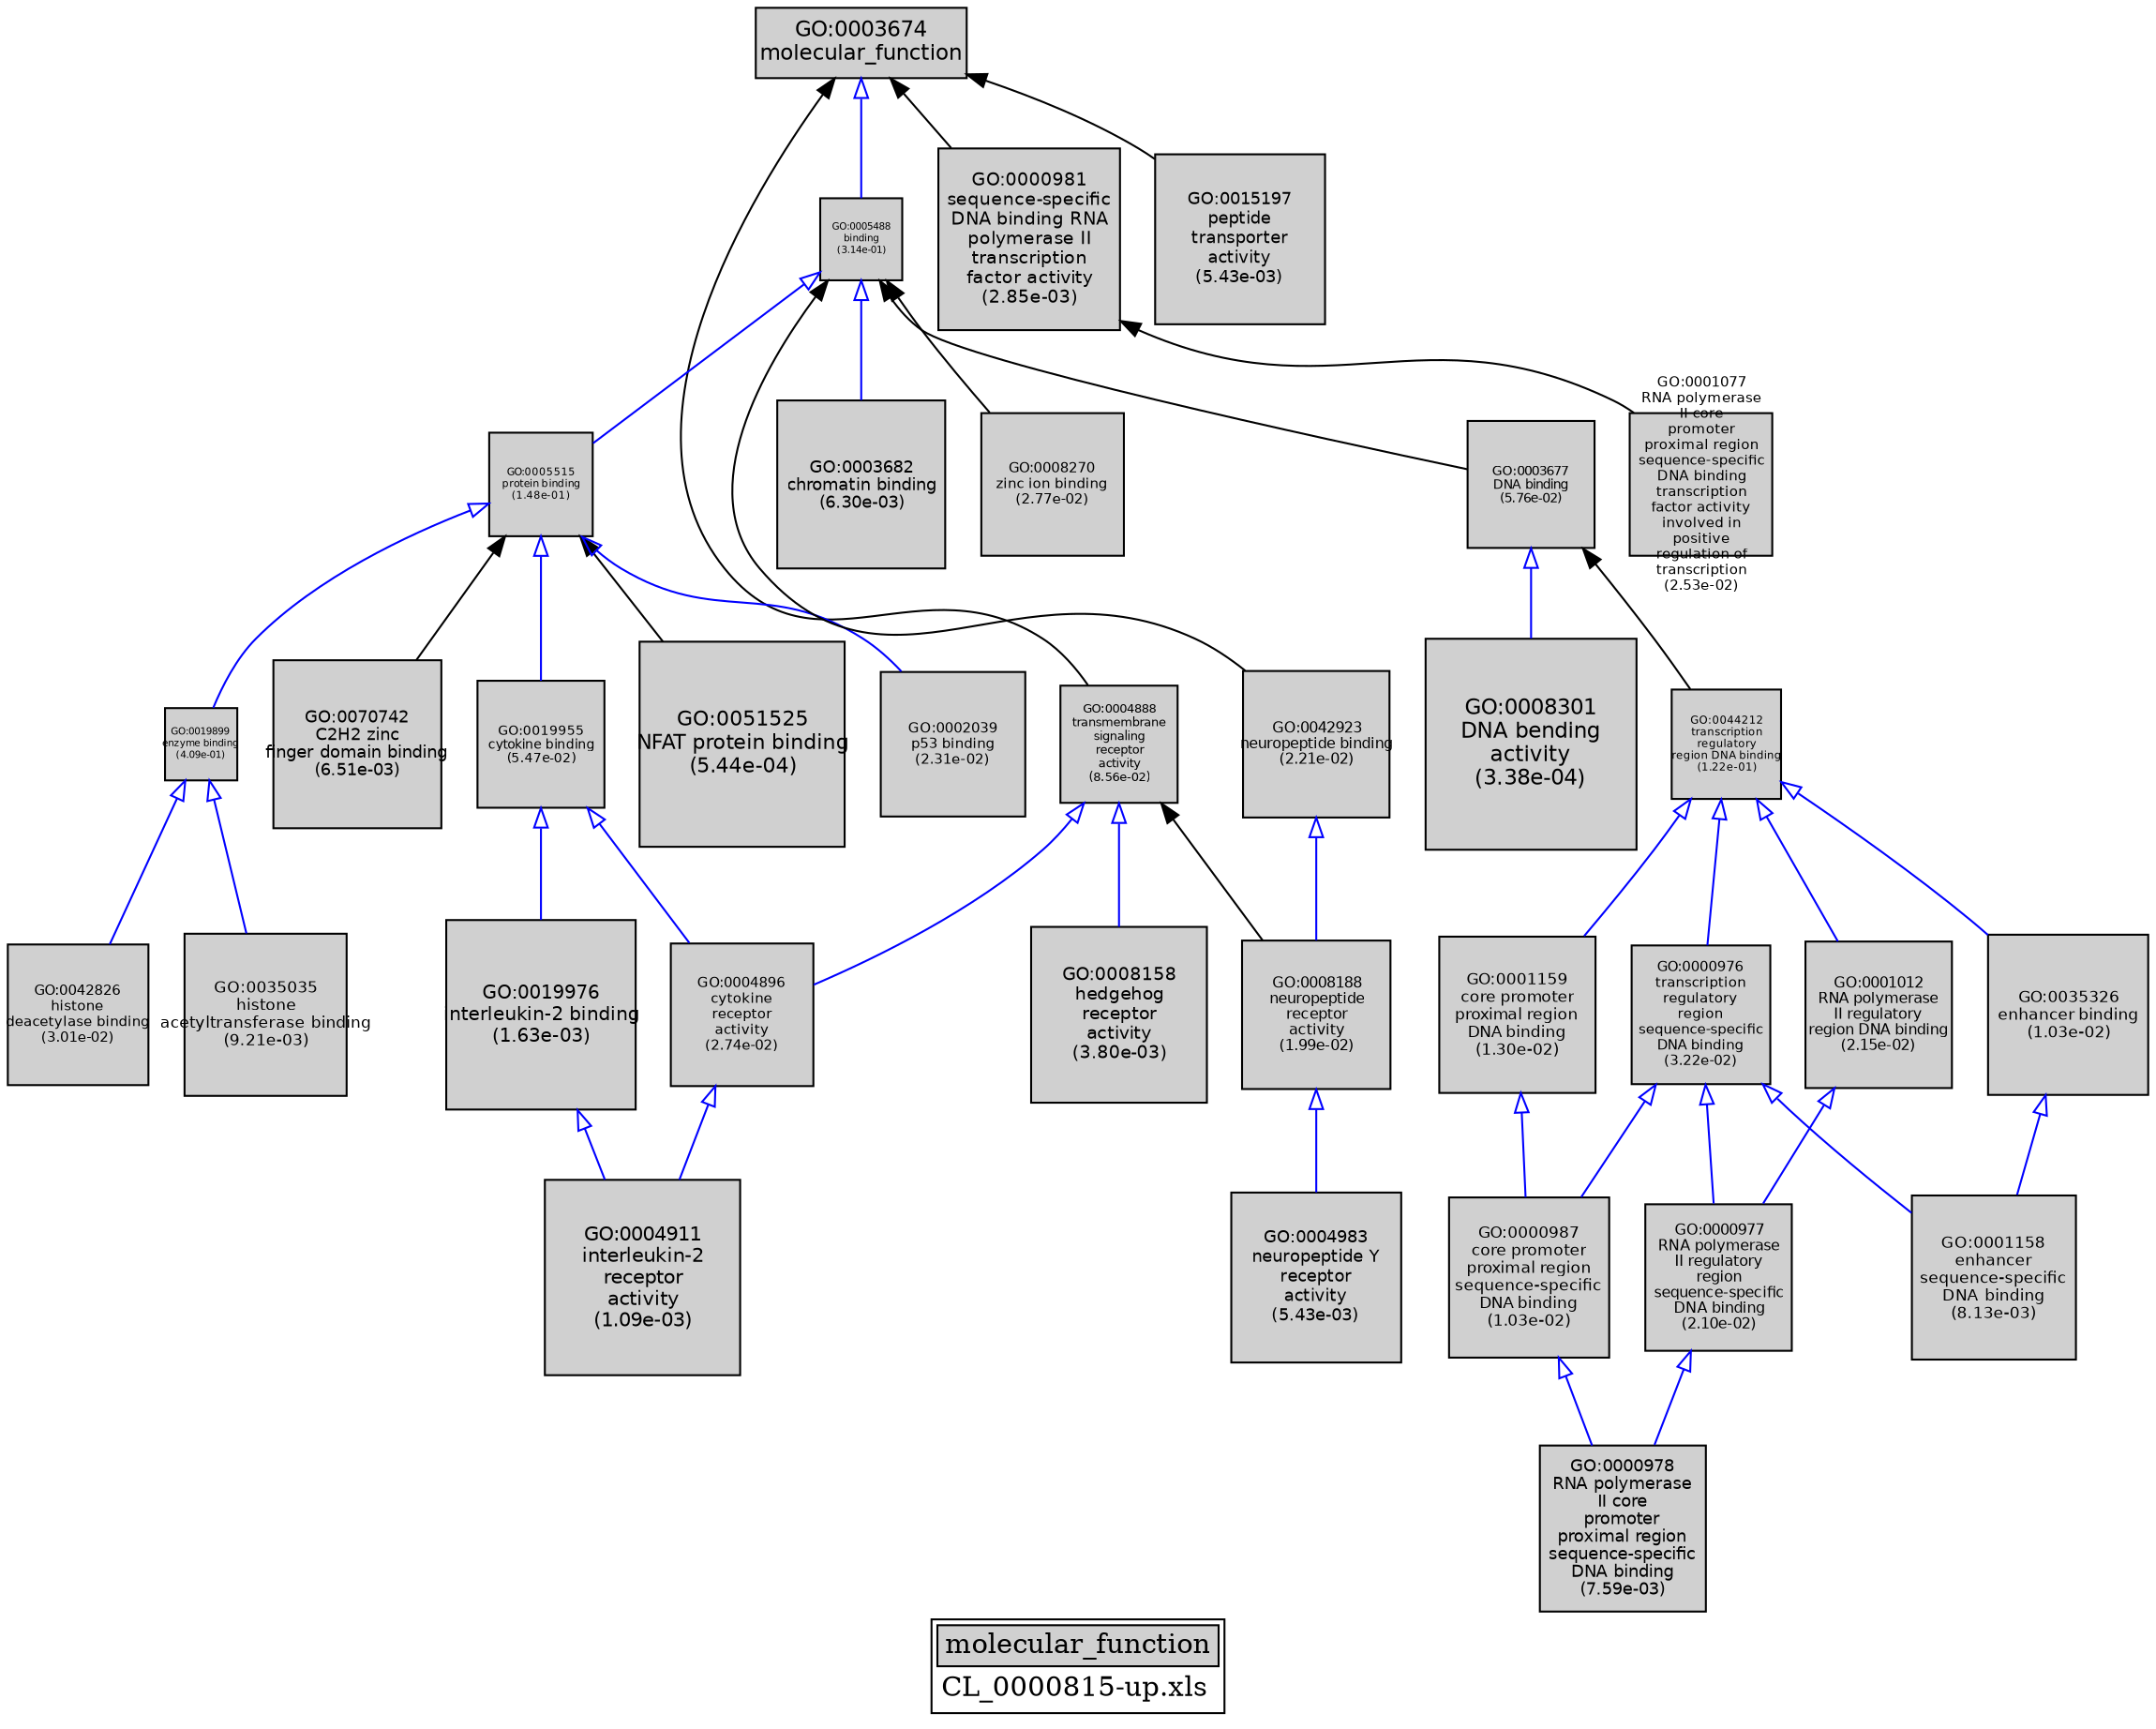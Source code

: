 digraph "molecular_function" {
graph [ bgcolor = "#FFFFFF", label = <<TABLE COLOR="black" BGCOLOR="white"><TR><TD COLSPAN="2" BGCOLOR="#D0D0D0"><FONT COLOR="black">molecular_function</FONT></TD></TR><TR><TD BORDER="0">CL_0000815-up.xls</TD></TR></TABLE>> ];
node [ fontname = "Helvetica" ];

subgraph "nodes" {

node [ style = "filled", fixedsize = "true", width = 1, shape = "box", fontsize = 9, fillcolor = "#D0D0D0", fontcolor = "black", color = "black" ];

"GO:0042826" [ URL = "#GO:0042826", label = <<TABLE BORDER="0"><TR><TD>GO:0042826<BR/>histone<BR/>deacetylase binding<BR/>(3.01e-02)</TD></TR></TABLE>>, width = 0.996198442287, shape = "box", fontsize = 7.17262878447, height = 0.996198442287 ];
"GO:0000987" [ URL = "#GO:0000987", label = <<TABLE BORDER="0"><TR><TD>GO:0000987<BR/>core promoter<BR/>proximal region<BR/>sequence-specific<BR/>DNA binding<BR/>(1.03e-02)</TD></TR></TABLE>>, width = 1.13707267542, shape = "box", fontsize = 8.186923263, height = 1.13707267542 ];
"GO:0035035" [ URL = "#GO:0035035", label = <<TABLE BORDER="0"><TR><TD>GO:0035035<BR/>histone<BR/>acetyltransferase binding<BR/>(9.21e-03)</TD></TR></TABLE>>, width = 1.15064255811, shape = "box", fontsize = 8.28462641841, height = 1.15064255811 ];
"GO:0001158" [ URL = "#GO:0001158", label = <<TABLE BORDER="0"><TR><TD>GO:0001158<BR/>enhancer<BR/>sequence-specific<BR/>DNA binding<BR/>(8.13e-03)</TD></TR></TABLE>>, width = 1.16573114295, shape = "box", fontsize = 8.39326422923, height = 1.16573114295 ];
"GO:0008301" [ URL = "#GO:0008301", label = <<TABLE BORDER="0"><TR><TD>GO:0008301<BR/>DNA bending<BR/>activity<BR/>(3.38e-04)</TD></TR></TABLE>>, width = 1.5, shape = "box", fontsize = 10.8, height = 1.5 ];
"GO:0019899" [ URL = "#GO:0019899", label = <<TABLE BORDER="0"><TR><TD>GO:0019899<BR/>enzyme binding<BR/>(4.09e-01)</TD></TR></TABLE>>, width = 0.510480807709, shape = "box", fontsize = 5.0, height = 0.510480807709 ];
"GO:0070742" [ URL = "#GO:0070742", label = <<TABLE BORDER="0"><TR><TD>GO:0070742<BR/>C2H2 zinc<BR/>finger domain binding<BR/>(6.51e-03)</TD></TR></TABLE>>, width = 1.19217357322, shape = "box", fontsize = 8.58364972716, height = 1.19217357322 ];
"GO:0001159" [ URL = "#GO:0001159", label = <<TABLE BORDER="0"><TR><TD>GO:0001159<BR/>core promoter<BR/>proximal region<BR/>DNA binding<BR/>(1.30e-02)</TD></TR></TABLE>>, width = 1.10805396931, shape = "box", fontsize = 7.97798857903, height = 1.10805396931 ];
"GO:0003674" [ URL = "#GO:0003674", label = <<TABLE BORDER="0"><TR><TD>GO:0003674<BR/>molecular_function</TD></TR></TABLE>>, width = 1.5, shape = "box", fontsize = 10.8 ];
"GO:0005515" [ URL = "#GO:0005515", label = <<TABLE BORDER="0"><TR><TD>GO:0005515<BR/>protein binding<BR/>(1.48e-01)</TD></TR></TABLE>>, width = 0.738947546083, shape = "box", fontsize = 5.3204223318, height = 0.738947546083 ];
"GO:0008188" [ URL = "#GO:0008188", label = <<TABLE BORDER="0"><TR><TD>GO:0008188<BR/>neuropeptide<BR/>receptor<BR/>activity<BR/>(1.99e-02)</TD></TR></TABLE>>, width = 1.0522902938, shape = "box", fontsize = 7.57649011537, height = 1.0522902938 ];
"GO:0008158" [ URL = "#GO:0008158", label = <<TABLE BORDER="0"><TR><TD>GO:0008158<BR/>hedgehog<BR/>receptor<BR/>activity<BR/>(3.80e-03)</TD></TR></TABLE>>, width = 1.25380581304, shape = "box", fontsize = 9.0274018539, height = 1.25380581304 ];
"GO:0000976" [ URL = "#GO:0000976", label = <<TABLE BORDER="0"><TR><TD>GO:0000976<BR/>transcription<BR/>regulatory<BR/>region<BR/>sequence-specific<BR/>DNA binding<BR/>(3.22e-02)</TD></TR></TABLE>>, width = 0.986579139262, shape = "box", fontsize = 7.10336980268, height = 0.986579139262 ];
"GO:0019955" [ URL = "#GO:0019955", label = <<TABLE BORDER="0"><TR><TD>GO:0019955<BR/>cytokine binding<BR/>(5.47e-02)</TD></TR></TABLE>>, width = 0.908143539788, shape = "box", fontsize = 6.53863348647, height = 0.908143539788 ];
"GO:0001077" [ URL = "#GO:0001077", label = <<TABLE BORDER="0"><TR><TD>GO:0001077<BR/>RNA polymerase<BR/>II core<BR/>promoter<BR/>proximal region<BR/>sequence-specific<BR/>DNA binding<BR/>transcription<BR/>factor activity<BR/>involved in<BR/>positive<BR/>regulation of<BR/>transcription<BR/>(2.53e-02)</TD></TR></TABLE>>, width = 1.02025638057, shape = "box", fontsize = 7.34584594008, height = 1.02025638057 ];
"GO:0019976" [ URL = "#GO:0019976", label = <<TABLE BORDER="0"><TR><TD>GO:0019976<BR/>interleukin-2 binding<BR/>(1.63e-03)</TD></TR></TABLE>>, width = 1.34508955439, shape = "box", fontsize = 9.68464479164, height = 1.34508955439 ];
"GO:0000978" [ URL = "#GO:0000978", label = <<TABLE BORDER="0"><TR><TD>GO:0000978<BR/>RNA polymerase<BR/>II core<BR/>promoter<BR/>proximal region<BR/>sequence-specific<BR/>DNA binding<BR/>(7.59e-03)</TD></TR></TABLE>>, width = 1.17396832491, shape = "box", fontsize = 8.45257193937, height = 1.17396832491 ];
"GO:0044212" [ URL = "#GO:0044212", label = <<TABLE BORDER="0"><TR><TD>GO:0044212<BR/>transcription<BR/>regulatory<BR/>region DNA binding<BR/>(1.22e-01)</TD></TR></TABLE>>, width = 0.773890210111, shape = "box", fontsize = 5.5720095128, height = 0.773890210111 ];
"GO:0001012" [ URL = "#GO:0001012", label = <<TABLE BORDER="0"><TR><TD>GO:0001012<BR/>RNA polymerase<BR/>II regulatory<BR/>region DNA binding<BR/>(2.15e-02)</TD></TR></TABLE>>, width = 1.04195082071, shape = "box", fontsize = 7.5020459091, height = 1.04195082071 ];
"GO:0000981" [ URL = "#GO:0000981", label = <<TABLE BORDER="0"><TR><TD>GO:0000981<BR/>sequence-specific<BR/>DNA binding RNA<BR/>polymerase II<BR/>transcription<BR/>factor activity<BR/>(2.85e-03)</TD></TR></TABLE>>, width = 1.28557657379, shape = "box", fontsize = 9.25615133129, height = 1.28557657379 ];
"GO:0015197" [ URL = "#GO:0015197", label = <<TABLE BORDER="0"><TR><TD>GO:0015197<BR/>peptide<BR/>transporter<BR/>activity<BR/>(5.43e-03)</TD></TR></TABLE>>, width = 1.21336330837, shape = "box", fontsize = 8.73621582028, height = 1.21336330837 ];
"GO:0000977" [ URL = "#GO:0000977", label = <<TABLE BORDER="0"><TR><TD>GO:0000977<BR/>RNA polymerase<BR/>II regulatory<BR/>region<BR/>sequence-specific<BR/>DNA binding<BR/>(2.10e-02)</TD></TR></TABLE>>, width = 1.04531893143, shape = "box", fontsize = 7.52629630628, height = 1.04531893143 ];
"GO:0005488" [ URL = "#GO:0005488", label = <<TABLE BORDER="0"><TR><TD>GO:0005488<BR/>binding<BR/>(3.14e-01)</TD></TR></TABLE>>, width = 0.578872227395, shape = "box", fontsize = 5.0, height = 0.578872227395 ];
"GO:0051525" [ URL = "#GO:0051525", label = <<TABLE BORDER="0"><TR><TD>GO:0051525<BR/>NFAT protein binding<BR/>(5.44e-04)</TD></TR></TABLE>>, width = 1.45501937642, shape = "box", fontsize = 10.4761395103, height = 1.45501937642 ];
"GO:0004888" [ URL = "#GO:0004888", label = <<TABLE BORDER="0"><TR><TD>GO:0004888<BR/>transmembrane<BR/>signaling<BR/>receptor<BR/>activity<BR/>(8.56e-02)</TD></TR></TABLE>>, width = 0.836070327019, shape = "box", fontsize = 6.01970635454, height = 0.836070327019 ];
"GO:0035326" [ URL = "#GO:0035326", label = <<TABLE BORDER="0"><TR><TD>GO:0035326<BR/>enhancer binding<BR/>(1.03e-02)</TD></TR></TABLE>>, width = 1.13707267542, shape = "box", fontsize = 8.186923263, height = 1.13707267542 ];
"GO:0004896" [ URL = "#GO:0004896", label = <<TABLE BORDER="0"><TR><TD>GO:0004896<BR/>cytokine<BR/>receptor<BR/>activity<BR/>(2.74e-02)</TD></TR></TABLE>>, width = 1.00910578539, shape = "box", fontsize = 7.26556165479, height = 1.00910578539 ];
"GO:0003682" [ URL = "#GO:0003682", label = <<TABLE BORDER="0"><TR><TD>GO:0003682<BR/>chromatin binding<BR/>(6.30e-03)</TD></TR></TABLE>>, width = 1.19607305337, shape = "box", fontsize = 8.61172598426, height = 1.19607305337 ];
"GO:0004983" [ URL = "#GO:0004983", label = <<TABLE BORDER="0"><TR><TD>GO:0004983<BR/>neuropeptide Y<BR/>receptor<BR/>activity<BR/>(5.43e-03)</TD></TR></TABLE>>, width = 1.21336330837, shape = "box", fontsize = 8.73621582028, height = 1.21336330837 ];
"GO:0008270" [ URL = "#GO:0008270", label = <<TABLE BORDER="0"><TR><TD>GO:0008270<BR/>zinc ion binding<BR/>(2.77e-02)</TD></TR></TABLE>>, width = 1.00762167499, shape = "box", fontsize = 7.25487605996, height = 1.00762167499 ];
"GO:0002039" [ URL = "#GO:0002039", label = <<TABLE BORDER="0"><TR><TD>GO:0002039<BR/>p53 binding<BR/>(2.31e-02)</TD></TR></TABLE>>, width = 1.03227385964, shape = "box", fontsize = 7.43237178944, height = 1.03227385964 ];
"GO:0004911" [ URL = "#GO:0004911", label = <<TABLE BORDER="0"><TR><TD>GO:0004911<BR/>interleukin-2<BR/>receptor<BR/>activity<BR/>(1.09e-03)</TD></TR></TABLE>>, width = 1.38667010505, shape = "box", fontsize = 9.98402475636, height = 1.38667010505 ];
"GO:0003677" [ URL = "#GO:0003677", label = <<TABLE BORDER="0"><TR><TD>GO:0003677<BR/>DNA binding<BR/>(5.76e-02)</TD></TR></TABLE>>, width = 0.900006121556, shape = "box", fontsize = 6.4800440752, height = 0.900006121556 ];
"GO:0042923" [ URL = "#GO:0042923", label = <<TABLE BORDER="0"><TR><TD>GO:0042923<BR/>neuropeptide binding<BR/>(2.21e-02)</TD></TR></TABLE>>, width = 1.03865615175, shape = "box", fontsize = 7.47832429263, height = 1.03865615175 ];
}
subgraph "edges" {


edge [ dir = "back", weight = 1 ];
subgraph "regulates" {


edge [ color = "cyan", arrowtail = "none" ];
subgraph "positive" {


edge [ color = "green", arrowtail = "vee" ];
}
subgraph "negative" {


edge [ color = "red", arrowtail = "tee" ];
}
}
subgraph "part_of" {


edge [ color = "purple", arrowtail = "diamond", weight = 2.5 ];
}
subgraph "is_a" {


edge [ color = "blue", arrowtail = "empty", weight = 5.0 ];
"GO:0005515" -> "GO:0019899";
"GO:0000976" -> "GO:0000987";
"GO:0005515" -> "GO:0019955";
"GO:0019899" -> "GO:0035035";
"GO:0005515" -> "GO:0002039";
"GO:0035326" -> "GO:0001158";
"GO:0019976" -> "GO:0004911";
"GO:0005488" -> "GO:0003682";
"GO:0019955" -> "GO:0019976";
"GO:0005488" -> "GO:0005515";
"GO:0004888" -> "GO:0004896";
"GO:0003674" -> "GO:0005488";
"GO:0003677" -> "GO:0008301";
"GO:0042923" -> "GO:0008188";
"GO:0004888" -> "GO:0008158";
"GO:0004896" -> "GO:0004911";
"GO:0019899" -> "GO:0042826";
"GO:0000977" -> "GO:0000978";
"GO:0044212" -> "GO:0035326";
"GO:0001159" -> "GO:0000987";
"GO:0001012" -> "GO:0000977";
"GO:0000987" -> "GO:0000978";
"GO:0044212" -> "GO:0001012";
"GO:0044212" -> "GO:0000976";
"GO:0044212" -> "GO:0001159";
"GO:0008188" -> "GO:0004983";
"GO:0019955" -> "GO:0004896";
"GO:0000976" -> "GO:0001158";
"GO:0000976" -> "GO:0000977";
}
"GO:0000981" -> "GO:0001077";
"GO:0003677" -> "GO:0044212";
"GO:0003674" -> "GO:0004888";
"GO:0004888" -> "GO:0008188";
"GO:0003674" -> "GO:0000981";
"GO:0005488" -> "GO:0008270";
"GO:0005515" -> "GO:0051525";
"GO:0003674" -> "GO:0015197";
"GO:0005488" -> "GO:0003677";
"GO:0005515" -> "GO:0070742";
"GO:0005488" -> "GO:0042923";
}
}
